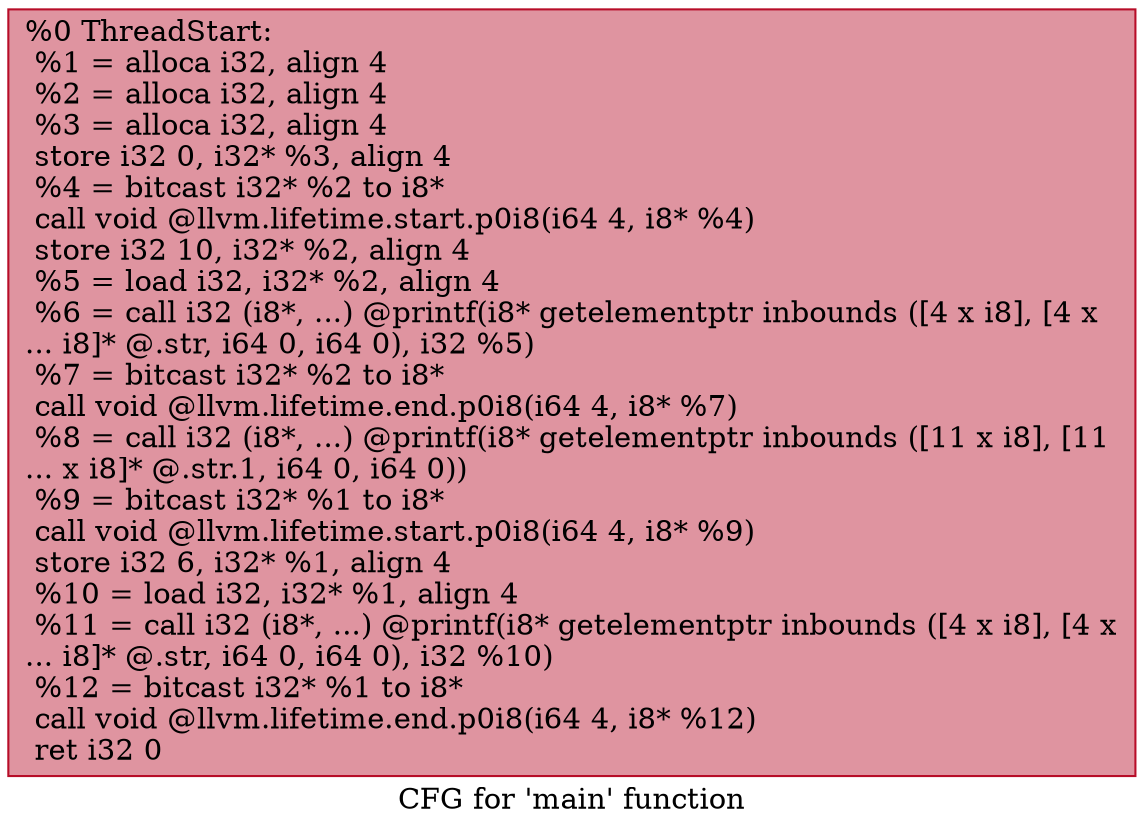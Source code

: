 digraph "CFG for 'main' function" {
	label="CFG for 'main' function";

	Node0x55fe66e781b0 [shape=record,color="#b70d28ff", style=filled, fillcolor="#b70d2870",label="{%0 ThreadStart:\l  %1 = alloca i32, align 4\l  %2 = alloca i32, align 4\l  %3 = alloca i32, align 4\l  store i32 0, i32* %3, align 4\l  %4 = bitcast i32* %2 to i8*\l  call void @llvm.lifetime.start.p0i8(i64 4, i8* %4)\l  store i32 10, i32* %2, align 4\l  %5 = load i32, i32* %2, align 4\l  %6 = call i32 (i8*, ...) @printf(i8* getelementptr inbounds ([4 x i8], [4 x\l... i8]* @.str, i64 0, i64 0), i32 %5)\l  %7 = bitcast i32* %2 to i8*\l  call void @llvm.lifetime.end.p0i8(i64 4, i8* %7)\l  %8 = call i32 (i8*, ...) @printf(i8* getelementptr inbounds ([11 x i8], [11\l... x i8]* @.str.1, i64 0, i64 0))\l  %9 = bitcast i32* %1 to i8*\l  call void @llvm.lifetime.start.p0i8(i64 4, i8* %9)\l  store i32 6, i32* %1, align 4\l  %10 = load i32, i32* %1, align 4\l  %11 = call i32 (i8*, ...) @printf(i8* getelementptr inbounds ([4 x i8], [4 x\l... i8]* @.str, i64 0, i64 0), i32 %10)\l  %12 = bitcast i32* %1 to i8*\l  call void @llvm.lifetime.end.p0i8(i64 4, i8* %12)\l  ret i32 0\l}"];
}
